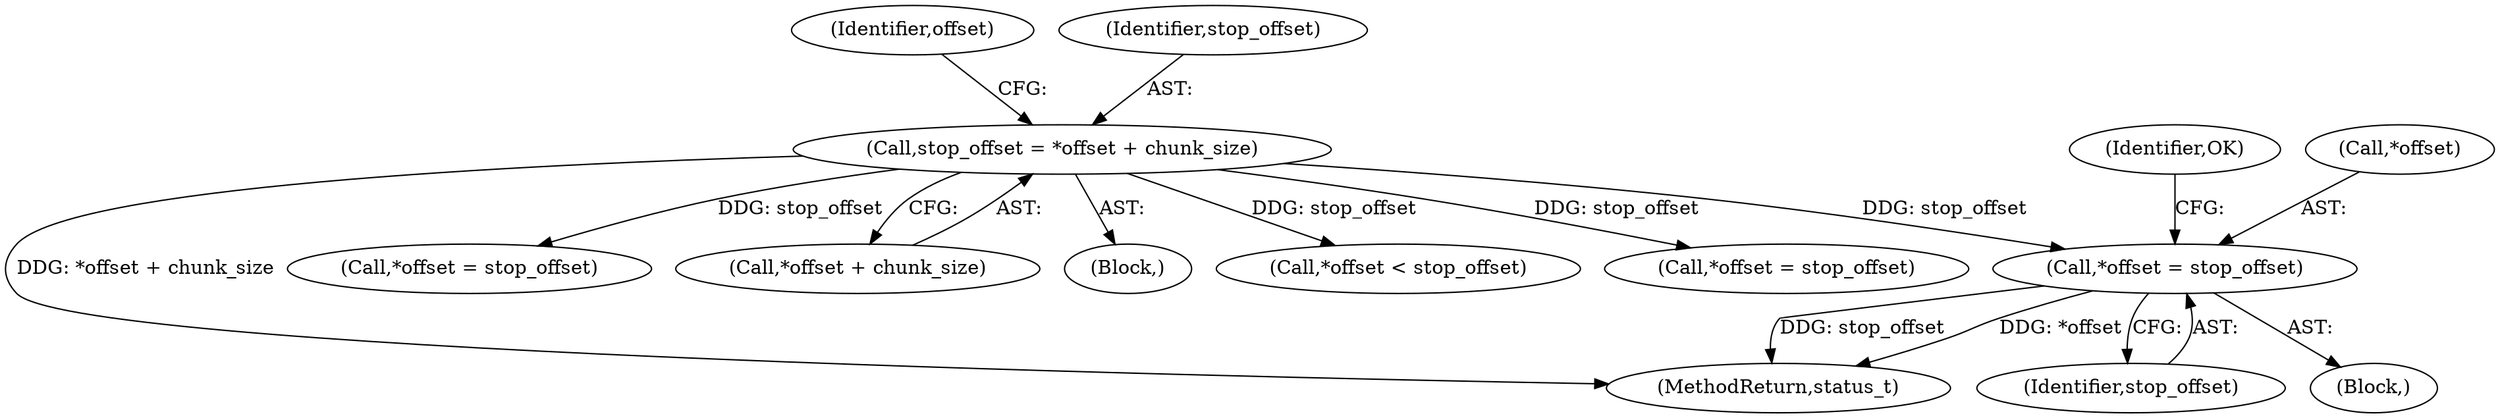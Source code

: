 digraph "0_Android_8a3a2f6ea7defe1a81bb32b3c9f3537f84749b9d@pointer" {
"1003022" [label="(Call,*offset = stop_offset)"];
"1002967" [label="(Call,stop_offset = *offset + chunk_size)"];
"1003021" [label="(Block,)"];
"1002975" [label="(Identifier,offset)"];
"1002996" [label="(Call,*offset = stop_offset)"];
"1003027" [label="(Identifier,OK)"];
"1003923" [label="(MethodReturn,status_t)"];
"1003022" [label="(Call,*offset = stop_offset)"];
"1003010" [label="(Call,*offset = stop_offset)"];
"1002969" [label="(Call,*offset + chunk_size)"];
"1002967" [label="(Call,stop_offset = *offset + chunk_size)"];
"1002965" [label="(Block,)"];
"1003023" [label="(Call,*offset)"];
"1002968" [label="(Identifier,stop_offset)"];
"1003034" [label="(Call,*offset < stop_offset)"];
"1003025" [label="(Identifier,stop_offset)"];
"1003022" -> "1003021"  [label="AST: "];
"1003022" -> "1003025"  [label="CFG: "];
"1003023" -> "1003022"  [label="AST: "];
"1003025" -> "1003022"  [label="AST: "];
"1003027" -> "1003022"  [label="CFG: "];
"1003022" -> "1003923"  [label="DDG: stop_offset"];
"1003022" -> "1003923"  [label="DDG: *offset"];
"1002967" -> "1003022"  [label="DDG: stop_offset"];
"1002967" -> "1002965"  [label="AST: "];
"1002967" -> "1002969"  [label="CFG: "];
"1002968" -> "1002967"  [label="AST: "];
"1002969" -> "1002967"  [label="AST: "];
"1002975" -> "1002967"  [label="CFG: "];
"1002967" -> "1003923"  [label="DDG: *offset + chunk_size"];
"1002967" -> "1002996"  [label="DDG: stop_offset"];
"1002967" -> "1003010"  [label="DDG: stop_offset"];
"1002967" -> "1003034"  [label="DDG: stop_offset"];
}
